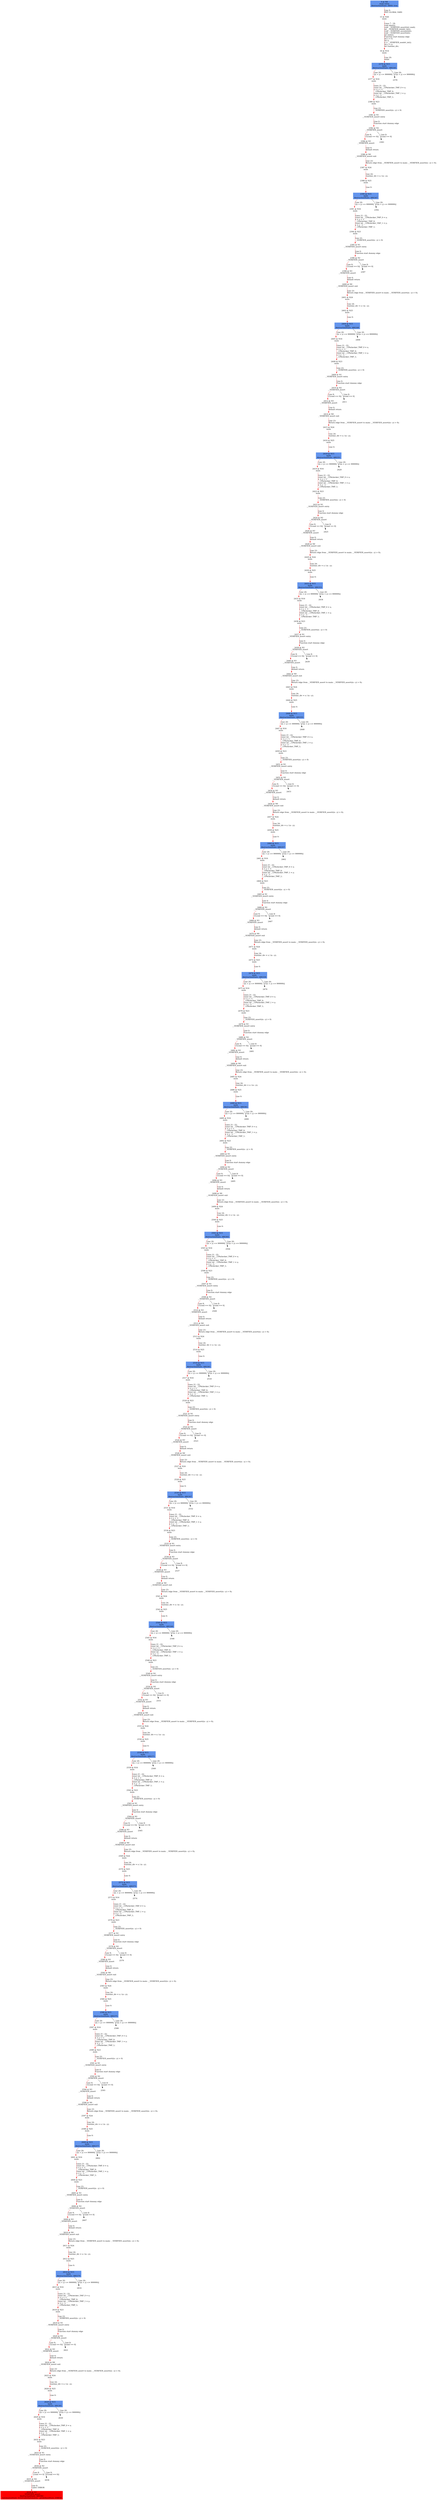 digraph ARG {
node [style="filled" shape="box" color="white"]
0 [fillcolor="cornflowerblue" label="0 @ N8\nmain entry\nAbstractionState: ABS0: true\n" id="0"]
15 [label="15 @ N26\nmain\n" id="15"]
16 [label="16 @ N14\nmain\n" id="16"]
2376 [fillcolor="cornflowerblue" label="2376 @ N15\nmain\nAbstractionState: ABS345\n" id="2376"]
2377 [label="2377 @ N16\nmain\n" id="2377"]
2380 [label="2380 @ N23\nmain\n" id="2380"]
2381 [label="2381 @ N1\n__VERIFIER_assert entry\n" id="2381"]
2382 [label="2382 @ N2\n__VERIFIER_assert\n" id="2382"]
2384 [label="2384 @ N3\n__VERIFIER_assert\n" id="2384"]
2386 [label="2386 @ N0\n__VERIFIER_assert exit\n" id="2386"]
2387 [label="2387 @ N24\nmain\n" id="2387"]
2388 [label="2388 @ N25\nmain\n" id="2388"]
2390 [fillcolor="cornflowerblue" label="2390 @ N15\nmain\nAbstractionState: ABS347\n" id="2390"]
2391 [label="2391 @ N16\nmain\n" id="2391"]
2394 [label="2394 @ N23\nmain\n" id="2394"]
2395 [label="2395 @ N1\n__VERIFIER_assert entry\n" id="2395"]
2396 [label="2396 @ N2\n__VERIFIER_assert\n" id="2396"]
2398 [label="2398 @ N3\n__VERIFIER_assert\n" id="2398"]
2400 [label="2400 @ N0\n__VERIFIER_assert exit\n" id="2400"]
2401 [label="2401 @ N24\nmain\n" id="2401"]
2402 [label="2402 @ N25\nmain\n" id="2402"]
2404 [fillcolor="cornflowerblue" label="2404 @ N15\nmain\nAbstractionState: ABS349\n" id="2404"]
2405 [label="2405 @ N16\nmain\n" id="2405"]
2408 [label="2408 @ N23\nmain\n" id="2408"]
2409 [label="2409 @ N1\n__VERIFIER_assert entry\n" id="2409"]
2410 [label="2410 @ N2\n__VERIFIER_assert\n" id="2410"]
2412 [label="2412 @ N3\n__VERIFIER_assert\n" id="2412"]
2414 [label="2414 @ N0\n__VERIFIER_assert exit\n" id="2414"]
2415 [label="2415 @ N24\nmain\n" id="2415"]
2416 [label="2416 @ N25\nmain\n" id="2416"]
2418 [fillcolor="cornflowerblue" label="2418 @ N15\nmain\nAbstractionState: ABS351\n" id="2418"]
2419 [label="2419 @ N16\nmain\n" id="2419"]
2422 [label="2422 @ N23\nmain\n" id="2422"]
2423 [label="2423 @ N1\n__VERIFIER_assert entry\n" id="2423"]
2424 [label="2424 @ N2\n__VERIFIER_assert\n" id="2424"]
2426 [label="2426 @ N3\n__VERIFIER_assert\n" id="2426"]
2428 [label="2428 @ N0\n__VERIFIER_assert exit\n" id="2428"]
2429 [label="2429 @ N24\nmain\n" id="2429"]
2430 [label="2430 @ N25\nmain\n" id="2430"]
2432 [fillcolor="cornflowerblue" label="2432 @ N15\nmain\nAbstractionState: ABS353\n" id="2432"]
2433 [label="2433 @ N16\nmain\n" id="2433"]
2436 [label="2436 @ N23\nmain\n" id="2436"]
2437 [label="2437 @ N1\n__VERIFIER_assert entry\n" id="2437"]
2438 [label="2438 @ N2\n__VERIFIER_assert\n" id="2438"]
2440 [label="2440 @ N3\n__VERIFIER_assert\n" id="2440"]
2442 [label="2442 @ N0\n__VERIFIER_assert exit\n" id="2442"]
2443 [label="2443 @ N24\nmain\n" id="2443"]
2444 [label="2444 @ N25\nmain\n" id="2444"]
2446 [fillcolor="cornflowerblue" label="2446 @ N15\nmain\nAbstractionState: ABS355\n" id="2446"]
2447 [label="2447 @ N16\nmain\n" id="2447"]
2450 [label="2450 @ N23\nmain\n" id="2450"]
2451 [label="2451 @ N1\n__VERIFIER_assert entry\n" id="2451"]
2452 [label="2452 @ N2\n__VERIFIER_assert\n" id="2452"]
2454 [label="2454 @ N3\n__VERIFIER_assert\n" id="2454"]
2456 [label="2456 @ N0\n__VERIFIER_assert exit\n" id="2456"]
2457 [label="2457 @ N24\nmain\n" id="2457"]
2458 [label="2458 @ N25\nmain\n" id="2458"]
2460 [fillcolor="cornflowerblue" label="2460 @ N15\nmain\nAbstractionState: ABS357\n" id="2460"]
2461 [label="2461 @ N16\nmain\n" id="2461"]
2464 [label="2464 @ N23\nmain\n" id="2464"]
2465 [label="2465 @ N1\n__VERIFIER_assert entry\n" id="2465"]
2466 [label="2466 @ N2\n__VERIFIER_assert\n" id="2466"]
2468 [label="2468 @ N3\n__VERIFIER_assert\n" id="2468"]
2470 [label="2470 @ N0\n__VERIFIER_assert exit\n" id="2470"]
2471 [label="2471 @ N24\nmain\n" id="2471"]
2472 [label="2472 @ N25\nmain\n" id="2472"]
2474 [fillcolor="cornflowerblue" label="2474 @ N15\nmain\nAbstractionState: ABS359\n" id="2474"]
2475 [label="2475 @ N16\nmain\n" id="2475"]
2478 [label="2478 @ N23\nmain\n" id="2478"]
2479 [label="2479 @ N1\n__VERIFIER_assert entry\n" id="2479"]
2480 [label="2480 @ N2\n__VERIFIER_assert\n" id="2480"]
2482 [label="2482 @ N3\n__VERIFIER_assert\n" id="2482"]
2484 [label="2484 @ N0\n__VERIFIER_assert exit\n" id="2484"]
2485 [label="2485 @ N24\nmain\n" id="2485"]
2486 [label="2486 @ N25\nmain\n" id="2486"]
2488 [fillcolor="cornflowerblue" label="2488 @ N15\nmain\nAbstractionState: ABS361\n" id="2488"]
2489 [label="2489 @ N16\nmain\n" id="2489"]
2492 [label="2492 @ N23\nmain\n" id="2492"]
2493 [label="2493 @ N1\n__VERIFIER_assert entry\n" id="2493"]
2494 [label="2494 @ N2\n__VERIFIER_assert\n" id="2494"]
2496 [label="2496 @ N3\n__VERIFIER_assert\n" id="2496"]
2498 [label="2498 @ N0\n__VERIFIER_assert exit\n" id="2498"]
2499 [label="2499 @ N24\nmain\n" id="2499"]
2500 [label="2500 @ N25\nmain\n" id="2500"]
2502 [fillcolor="cornflowerblue" label="2502 @ N15\nmain\nAbstractionState: ABS363\n" id="2502"]
2503 [label="2503 @ N16\nmain\n" id="2503"]
2506 [label="2506 @ N23\nmain\n" id="2506"]
2507 [label="2507 @ N1\n__VERIFIER_assert entry\n" id="2507"]
2508 [label="2508 @ N2\n__VERIFIER_assert\n" id="2508"]
2510 [label="2510 @ N3\n__VERIFIER_assert\n" id="2510"]
2512 [label="2512 @ N0\n__VERIFIER_assert exit\n" id="2512"]
2513 [label="2513 @ N24\nmain\n" id="2513"]
2514 [label="2514 @ N25\nmain\n" id="2514"]
2516 [fillcolor="cornflowerblue" label="2516 @ N15\nmain\nAbstractionState: ABS365\n" id="2516"]
2517 [label="2517 @ N16\nmain\n" id="2517"]
2520 [label="2520 @ N23\nmain\n" id="2520"]
2521 [label="2521 @ N1\n__VERIFIER_assert entry\n" id="2521"]
2522 [label="2522 @ N2\n__VERIFIER_assert\n" id="2522"]
2524 [label="2524 @ N3\n__VERIFIER_assert\n" id="2524"]
2526 [label="2526 @ N0\n__VERIFIER_assert exit\n" id="2526"]
2527 [label="2527 @ N24\nmain\n" id="2527"]
2528 [label="2528 @ N25\nmain\n" id="2528"]
2530 [fillcolor="cornflowerblue" label="2530 @ N15\nmain\nAbstractionState: ABS367\n" id="2530"]
2531 [label="2531 @ N16\nmain\n" id="2531"]
2534 [label="2534 @ N23\nmain\n" id="2534"]
2535 [label="2535 @ N1\n__VERIFIER_assert entry\n" id="2535"]
2536 [label="2536 @ N2\n__VERIFIER_assert\n" id="2536"]
2538 [label="2538 @ N3\n__VERIFIER_assert\n" id="2538"]
2540 [label="2540 @ N0\n__VERIFIER_assert exit\n" id="2540"]
2541 [label="2541 @ N24\nmain\n" id="2541"]
2542 [label="2542 @ N25\nmain\n" id="2542"]
2544 [fillcolor="cornflowerblue" label="2544 @ N15\nmain\nAbstractionState: ABS369\n" id="2544"]
2545 [label="2545 @ N16\nmain\n" id="2545"]
2548 [label="2548 @ N23\nmain\n" id="2548"]
2549 [label="2549 @ N1\n__VERIFIER_assert entry\n" id="2549"]
2550 [label="2550 @ N2\n__VERIFIER_assert\n" id="2550"]
2552 [label="2552 @ N3\n__VERIFIER_assert\n" id="2552"]
2554 [label="2554 @ N0\n__VERIFIER_assert exit\n" id="2554"]
2555 [label="2555 @ N24\nmain\n" id="2555"]
2556 [label="2556 @ N25\nmain\n" id="2556"]
2558 [fillcolor="cornflowerblue" label="2558 @ N15\nmain\nAbstractionState: ABS371\n" id="2558"]
2559 [label="2559 @ N16\nmain\n" id="2559"]
2562 [label="2562 @ N23\nmain\n" id="2562"]
2563 [label="2563 @ N1\n__VERIFIER_assert entry\n" id="2563"]
2564 [label="2564 @ N2\n__VERIFIER_assert\n" id="2564"]
2566 [label="2566 @ N3\n__VERIFIER_assert\n" id="2566"]
2568 [label="2568 @ N0\n__VERIFIER_assert exit\n" id="2568"]
2569 [label="2569 @ N24\nmain\n" id="2569"]
2570 [label="2570 @ N25\nmain\n" id="2570"]
2572 [fillcolor="cornflowerblue" label="2572 @ N15\nmain\nAbstractionState: ABS373\n" id="2572"]
2573 [label="2573 @ N16\nmain\n" id="2573"]
2576 [label="2576 @ N23\nmain\n" id="2576"]
2577 [label="2577 @ N1\n__VERIFIER_assert entry\n" id="2577"]
2578 [label="2578 @ N2\n__VERIFIER_assert\n" id="2578"]
2580 [label="2580 @ N3\n__VERIFIER_assert\n" id="2580"]
2582 [label="2582 @ N0\n__VERIFIER_assert exit\n" id="2582"]
2583 [label="2583 @ N24\nmain\n" id="2583"]
2584 [label="2584 @ N25\nmain\n" id="2584"]
2586 [fillcolor="cornflowerblue" label="2586 @ N15\nmain\nAbstractionState: ABS375\n" id="2586"]
2587 [label="2587 @ N16\nmain\n" id="2587"]
2590 [label="2590 @ N23\nmain\n" id="2590"]
2591 [label="2591 @ N1\n__VERIFIER_assert entry\n" id="2591"]
2592 [label="2592 @ N2\n__VERIFIER_assert\n" id="2592"]
2594 [label="2594 @ N3\n__VERIFIER_assert\n" id="2594"]
2596 [label="2596 @ N0\n__VERIFIER_assert exit\n" id="2596"]
2597 [label="2597 @ N24\nmain\n" id="2597"]
2598 [label="2598 @ N25\nmain\n" id="2598"]
2600 [fillcolor="cornflowerblue" label="2600 @ N15\nmain\nAbstractionState: ABS377\n" id="2600"]
2601 [label="2601 @ N16\nmain\n" id="2601"]
2604 [label="2604 @ N23\nmain\n" id="2604"]
2605 [label="2605 @ N1\n__VERIFIER_assert entry\n" id="2605"]
2606 [label="2606 @ N2\n__VERIFIER_assert\n" id="2606"]
2608 [label="2608 @ N3\n__VERIFIER_assert\n" id="2608"]
2610 [label="2610 @ N0\n__VERIFIER_assert exit\n" id="2610"]
2611 [label="2611 @ N24\nmain\n" id="2611"]
2612 [label="2612 @ N25\nmain\n" id="2612"]
2614 [fillcolor="cornflowerblue" label="2614 @ N15\nmain\nAbstractionState: ABS379\n" id="2614"]
2615 [label="2615 @ N16\nmain\n" id="2615"]
2618 [label="2618 @ N23\nmain\n" id="2618"]
2619 [label="2619 @ N1\n__VERIFIER_assert entry\n" id="2619"]
2620 [label="2620 @ N2\n__VERIFIER_assert\n" id="2620"]
2622 [label="2622 @ N3\n__VERIFIER_assert\n" id="2622"]
2624 [label="2624 @ N0\n__VERIFIER_assert exit\n" id="2624"]
2625 [label="2625 @ N24\nmain\n" id="2625"]
2626 [label="2626 @ N25\nmain\n" id="2626"]
2628 [fillcolor="cornflowerblue" label="2628 @ N15\nmain\nAbstractionState: ABS381\n" id="2628"]
2629 [label="2629 @ N16\nmain\n" id="2629"]
2632 [label="2632 @ N23\nmain\n" id="2632"]
2633 [label="2633 @ N1\n__VERIFIER_assert entry\n" id="2633"]
2634 [label="2634 @ N2\n__VERIFIER_assert\n" id="2634"]
2635 [label="2635 @ N4\n__VERIFIER_assert\n" id="2635"]
2638 [fillcolor="red" label="2638 @ N5\n__VERIFIER_assert\nAbstractionState: ABS382\n AutomatonState: ErrorLabelAutomaton: _predefinedState_ERROR\n" id="2638"]
0 -> 15 [color="red" label="Line 0: \lINIT GLOBAL VARS\l" id="0 -> 15"]
15 -> 16 [color="red" label="Lines 7 - 18: \lvoid abort();\lvoid __VERIFIER_assert(int cond);\lint __VERIFIER_nondet_int();\lvoid __VERIFIER_assume(int);\lvoid __VERIFIER_assert(int);\lint main();\lFunction start dummy edge\lint x = 0;\lint n;\ln = __VERIFIER_nondet_int();\lint y = n;\lint runtime_div;\l" id="15 -> 16"]
16 -> 2376 [color="red" label="Line 20: \lwhile\l" id="16 -> 2376"]
2376 -> 2377 [color="red" label="Line 20: \l[(x + y) <= 999999]\l" id="2376 -> 2377"]
2376 -> 2378 [label="Line 20: \l[!((x + y) <= 999999)]\l" id="2376 -> 2378"]
2377 -> 2380 [color="red" label="Lines 21 - 22: \lconst int __CPAchecker_TMP_0 = x;\lx = x + 1;\l__CPAchecker_TMP_0;\lconst int __CPAchecker_TMP_1 = y;\ly = y - 1;\l__CPAchecker_TMP_1;\l" id="2377 -> 2380"]
2380 -> 2381 [color="red" label="Line 23: \l__VERIFIER_assert((n - y) > 0)\l" id="2380 -> 2381"]
2381 -> 2382 [color="red" label="Line 0: \lFunction start dummy edge\l" id="2381 -> 2382"]
2382 -> 2383 [label="Line 8: \l[cond == 0]\l" id="2382 -> 2383"]
2382 -> 2384 [color="red" label="Line 8: \l[!(cond == 0)]\l" id="2382 -> 2384"]
2384 -> 2386 [color="red" label="Line 0: \ldefault return\l" id="2384 -> 2386"]
2386 -> 2387 [color="red" label="Line 23: \lReturn edge from __VERIFIER_assert to main: __VERIFIER_assert((n - y) > 0);\l" id="2386 -> 2387"]
2387 -> 2388 [color="red" label="Line 24: \lruntime_div = x / (n - y);\l" id="2387 -> 2388"]
2388 -> 2390 [color="red" label="Line 0: \l\l" id="2388 -> 2390"]
2390 -> 2391 [color="red" label="Line 20: \l[(x + y) <= 999999]\l" id="2390 -> 2391"]
2390 -> 2392 [label="Line 20: \l[!((x + y) <= 999999)]\l" id="2390 -> 2392"]
2391 -> 2394 [color="red" label="Lines 21 - 22: \lconst int __CPAchecker_TMP_0 = x;\lx = x + 1;\l__CPAchecker_TMP_0;\lconst int __CPAchecker_TMP_1 = y;\ly = y - 1;\l__CPAchecker_TMP_1;\l" id="2391 -> 2394"]
2394 -> 2395 [color="red" label="Line 23: \l__VERIFIER_assert((n - y) > 0)\l" id="2394 -> 2395"]
2395 -> 2396 [color="red" label="Line 0: \lFunction start dummy edge\l" id="2395 -> 2396"]
2396 -> 2397 [label="Line 8: \l[cond == 0]\l" id="2396 -> 2397"]
2396 -> 2398 [color="red" label="Line 8: \l[!(cond == 0)]\l" id="2396 -> 2398"]
2398 -> 2400 [color="red" label="Line 0: \ldefault return\l" id="2398 -> 2400"]
2400 -> 2401 [color="red" label="Line 23: \lReturn edge from __VERIFIER_assert to main: __VERIFIER_assert((n - y) > 0);\l" id="2400 -> 2401"]
2401 -> 2402 [color="red" label="Line 24: \lruntime_div = x / (n - y);\l" id="2401 -> 2402"]
2402 -> 2404 [color="red" label="Line 0: \l\l" id="2402 -> 2404"]
2404 -> 2405 [color="red" label="Line 20: \l[(x + y) <= 999999]\l" id="2404 -> 2405"]
2404 -> 2406 [label="Line 20: \l[!((x + y) <= 999999)]\l" id="2404 -> 2406"]
2405 -> 2408 [color="red" label="Lines 21 - 22: \lconst int __CPAchecker_TMP_0 = x;\lx = x + 1;\l__CPAchecker_TMP_0;\lconst int __CPAchecker_TMP_1 = y;\ly = y - 1;\l__CPAchecker_TMP_1;\l" id="2405 -> 2408"]
2408 -> 2409 [color="red" label="Line 23: \l__VERIFIER_assert((n - y) > 0)\l" id="2408 -> 2409"]
2409 -> 2410 [color="red" label="Line 0: \lFunction start dummy edge\l" id="2409 -> 2410"]
2410 -> 2411 [label="Line 8: \l[cond == 0]\l" id="2410 -> 2411"]
2410 -> 2412 [color="red" label="Line 8: \l[!(cond == 0)]\l" id="2410 -> 2412"]
2412 -> 2414 [color="red" label="Line 0: \ldefault return\l" id="2412 -> 2414"]
2414 -> 2415 [color="red" label="Line 23: \lReturn edge from __VERIFIER_assert to main: __VERIFIER_assert((n - y) > 0);\l" id="2414 -> 2415"]
2415 -> 2416 [color="red" label="Line 24: \lruntime_div = x / (n - y);\l" id="2415 -> 2416"]
2416 -> 2418 [color="red" label="Line 0: \l\l" id="2416 -> 2418"]
2418 -> 2419 [color="red" label="Line 20: \l[(x + y) <= 999999]\l" id="2418 -> 2419"]
2418 -> 2420 [label="Line 20: \l[!((x + y) <= 999999)]\l" id="2418 -> 2420"]
2419 -> 2422 [color="red" label="Lines 21 - 22: \lconst int __CPAchecker_TMP_0 = x;\lx = x + 1;\l__CPAchecker_TMP_0;\lconst int __CPAchecker_TMP_1 = y;\ly = y - 1;\l__CPAchecker_TMP_1;\l" id="2419 -> 2422"]
2422 -> 2423 [color="red" label="Line 23: \l__VERIFIER_assert((n - y) > 0)\l" id="2422 -> 2423"]
2423 -> 2424 [color="red" label="Line 0: \lFunction start dummy edge\l" id="2423 -> 2424"]
2424 -> 2425 [label="Line 8: \l[cond == 0]\l" id="2424 -> 2425"]
2424 -> 2426 [color="red" label="Line 8: \l[!(cond == 0)]\l" id="2424 -> 2426"]
2426 -> 2428 [color="red" label="Line 0: \ldefault return\l" id="2426 -> 2428"]
2428 -> 2429 [color="red" label="Line 23: \lReturn edge from __VERIFIER_assert to main: __VERIFIER_assert((n - y) > 0);\l" id="2428 -> 2429"]
2429 -> 2430 [color="red" label="Line 24: \lruntime_div = x / (n - y);\l" id="2429 -> 2430"]
2430 -> 2432 [color="red" label="Line 0: \l\l" id="2430 -> 2432"]
2432 -> 2433 [color="red" label="Line 20: \l[(x + y) <= 999999]\l" id="2432 -> 2433"]
2432 -> 2434 [label="Line 20: \l[!((x + y) <= 999999)]\l" id="2432 -> 2434"]
2433 -> 2436 [color="red" label="Lines 21 - 22: \lconst int __CPAchecker_TMP_0 = x;\lx = x + 1;\l__CPAchecker_TMP_0;\lconst int __CPAchecker_TMP_1 = y;\ly = y - 1;\l__CPAchecker_TMP_1;\l" id="2433 -> 2436"]
2436 -> 2437 [color="red" label="Line 23: \l__VERIFIER_assert((n - y) > 0)\l" id="2436 -> 2437"]
2437 -> 2438 [color="red" label="Line 0: \lFunction start dummy edge\l" id="2437 -> 2438"]
2438 -> 2439 [label="Line 8: \l[cond == 0]\l" id="2438 -> 2439"]
2438 -> 2440 [color="red" label="Line 8: \l[!(cond == 0)]\l" id="2438 -> 2440"]
2440 -> 2442 [color="red" label="Line 0: \ldefault return\l" id="2440 -> 2442"]
2442 -> 2443 [color="red" label="Line 23: \lReturn edge from __VERIFIER_assert to main: __VERIFIER_assert((n - y) > 0);\l" id="2442 -> 2443"]
2443 -> 2444 [color="red" label="Line 24: \lruntime_div = x / (n - y);\l" id="2443 -> 2444"]
2444 -> 2446 [color="red" label="Line 0: \l\l" id="2444 -> 2446"]
2446 -> 2447 [color="red" label="Line 20: \l[(x + y) <= 999999]\l" id="2446 -> 2447"]
2446 -> 2448 [label="Line 20: \l[!((x + y) <= 999999)]\l" id="2446 -> 2448"]
2447 -> 2450 [color="red" label="Lines 21 - 22: \lconst int __CPAchecker_TMP_0 = x;\lx = x + 1;\l__CPAchecker_TMP_0;\lconst int __CPAchecker_TMP_1 = y;\ly = y - 1;\l__CPAchecker_TMP_1;\l" id="2447 -> 2450"]
2450 -> 2451 [color="red" label="Line 23: \l__VERIFIER_assert((n - y) > 0)\l" id="2450 -> 2451"]
2451 -> 2452 [color="red" label="Line 0: \lFunction start dummy edge\l" id="2451 -> 2452"]
2452 -> 2453 [label="Line 8: \l[cond == 0]\l" id="2452 -> 2453"]
2452 -> 2454 [color="red" label="Line 8: \l[!(cond == 0)]\l" id="2452 -> 2454"]
2454 -> 2456 [color="red" label="Line 0: \ldefault return\l" id="2454 -> 2456"]
2456 -> 2457 [color="red" label="Line 23: \lReturn edge from __VERIFIER_assert to main: __VERIFIER_assert((n - y) > 0);\l" id="2456 -> 2457"]
2457 -> 2458 [color="red" label="Line 24: \lruntime_div = x / (n - y);\l" id="2457 -> 2458"]
2458 -> 2460 [color="red" label="Line 0: \l\l" id="2458 -> 2460"]
2460 -> 2461 [color="red" label="Line 20: \l[(x + y) <= 999999]\l" id="2460 -> 2461"]
2460 -> 2462 [label="Line 20: \l[!((x + y) <= 999999)]\l" id="2460 -> 2462"]
2461 -> 2464 [color="red" label="Lines 21 - 22: \lconst int __CPAchecker_TMP_0 = x;\lx = x + 1;\l__CPAchecker_TMP_0;\lconst int __CPAchecker_TMP_1 = y;\ly = y - 1;\l__CPAchecker_TMP_1;\l" id="2461 -> 2464"]
2464 -> 2465 [color="red" label="Line 23: \l__VERIFIER_assert((n - y) > 0)\l" id="2464 -> 2465"]
2465 -> 2466 [color="red" label="Line 0: \lFunction start dummy edge\l" id="2465 -> 2466"]
2466 -> 2467 [label="Line 8: \l[cond == 0]\l" id="2466 -> 2467"]
2466 -> 2468 [color="red" label="Line 8: \l[!(cond == 0)]\l" id="2466 -> 2468"]
2468 -> 2470 [color="red" label="Line 0: \ldefault return\l" id="2468 -> 2470"]
2470 -> 2471 [color="red" label="Line 23: \lReturn edge from __VERIFIER_assert to main: __VERIFIER_assert((n - y) > 0);\l" id="2470 -> 2471"]
2471 -> 2472 [color="red" label="Line 24: \lruntime_div = x / (n - y);\l" id="2471 -> 2472"]
2472 -> 2474 [color="red" label="Line 0: \l\l" id="2472 -> 2474"]
2474 -> 2475 [color="red" label="Line 20: \l[(x + y) <= 999999]\l" id="2474 -> 2475"]
2474 -> 2476 [label="Line 20: \l[!((x + y) <= 999999)]\l" id="2474 -> 2476"]
2475 -> 2478 [color="red" label="Lines 21 - 22: \lconst int __CPAchecker_TMP_0 = x;\lx = x + 1;\l__CPAchecker_TMP_0;\lconst int __CPAchecker_TMP_1 = y;\ly = y - 1;\l__CPAchecker_TMP_1;\l" id="2475 -> 2478"]
2478 -> 2479 [color="red" label="Line 23: \l__VERIFIER_assert((n - y) > 0)\l" id="2478 -> 2479"]
2479 -> 2480 [color="red" label="Line 0: \lFunction start dummy edge\l" id="2479 -> 2480"]
2480 -> 2481 [label="Line 8: \l[cond == 0]\l" id="2480 -> 2481"]
2480 -> 2482 [color="red" label="Line 8: \l[!(cond == 0)]\l" id="2480 -> 2482"]
2482 -> 2484 [color="red" label="Line 0: \ldefault return\l" id="2482 -> 2484"]
2484 -> 2485 [color="red" label="Line 23: \lReturn edge from __VERIFIER_assert to main: __VERIFIER_assert((n - y) > 0);\l" id="2484 -> 2485"]
2485 -> 2486 [color="red" label="Line 24: \lruntime_div = x / (n - y);\l" id="2485 -> 2486"]
2486 -> 2488 [color="red" label="Line 0: \l\l" id="2486 -> 2488"]
2488 -> 2489 [color="red" label="Line 20: \l[(x + y) <= 999999]\l" id="2488 -> 2489"]
2488 -> 2490 [label="Line 20: \l[!((x + y) <= 999999)]\l" id="2488 -> 2490"]
2489 -> 2492 [color="red" label="Lines 21 - 22: \lconst int __CPAchecker_TMP_0 = x;\lx = x + 1;\l__CPAchecker_TMP_0;\lconst int __CPAchecker_TMP_1 = y;\ly = y - 1;\l__CPAchecker_TMP_1;\l" id="2489 -> 2492"]
2492 -> 2493 [color="red" label="Line 23: \l__VERIFIER_assert((n - y) > 0)\l" id="2492 -> 2493"]
2493 -> 2494 [color="red" label="Line 0: \lFunction start dummy edge\l" id="2493 -> 2494"]
2494 -> 2495 [label="Line 8: \l[cond == 0]\l" id="2494 -> 2495"]
2494 -> 2496 [color="red" label="Line 8: \l[!(cond == 0)]\l" id="2494 -> 2496"]
2496 -> 2498 [color="red" label="Line 0: \ldefault return\l" id="2496 -> 2498"]
2498 -> 2499 [color="red" label="Line 23: \lReturn edge from __VERIFIER_assert to main: __VERIFIER_assert((n - y) > 0);\l" id="2498 -> 2499"]
2499 -> 2500 [color="red" label="Line 24: \lruntime_div = x / (n - y);\l" id="2499 -> 2500"]
2500 -> 2502 [color="red" label="Line 0: \l\l" id="2500 -> 2502"]
2502 -> 2503 [color="red" label="Line 20: \l[(x + y) <= 999999]\l" id="2502 -> 2503"]
2502 -> 2504 [label="Line 20: \l[!((x + y) <= 999999)]\l" id="2502 -> 2504"]
2503 -> 2506 [color="red" label="Lines 21 - 22: \lconst int __CPAchecker_TMP_0 = x;\lx = x + 1;\l__CPAchecker_TMP_0;\lconst int __CPAchecker_TMP_1 = y;\ly = y - 1;\l__CPAchecker_TMP_1;\l" id="2503 -> 2506"]
2506 -> 2507 [color="red" label="Line 23: \l__VERIFIER_assert((n - y) > 0)\l" id="2506 -> 2507"]
2507 -> 2508 [color="red" label="Line 0: \lFunction start dummy edge\l" id="2507 -> 2508"]
2508 -> 2509 [label="Line 8: \l[cond == 0]\l" id="2508 -> 2509"]
2508 -> 2510 [color="red" label="Line 8: \l[!(cond == 0)]\l" id="2508 -> 2510"]
2510 -> 2512 [color="red" label="Line 0: \ldefault return\l" id="2510 -> 2512"]
2512 -> 2513 [color="red" label="Line 23: \lReturn edge from __VERIFIER_assert to main: __VERIFIER_assert((n - y) > 0);\l" id="2512 -> 2513"]
2513 -> 2514 [color="red" label="Line 24: \lruntime_div = x / (n - y);\l" id="2513 -> 2514"]
2514 -> 2516 [color="red" label="Line 0: \l\l" id="2514 -> 2516"]
2516 -> 2517 [color="red" label="Line 20: \l[(x + y) <= 999999]\l" id="2516 -> 2517"]
2516 -> 2518 [label="Line 20: \l[!((x + y) <= 999999)]\l" id="2516 -> 2518"]
2517 -> 2520 [color="red" label="Lines 21 - 22: \lconst int __CPAchecker_TMP_0 = x;\lx = x + 1;\l__CPAchecker_TMP_0;\lconst int __CPAchecker_TMP_1 = y;\ly = y - 1;\l__CPAchecker_TMP_1;\l" id="2517 -> 2520"]
2520 -> 2521 [color="red" label="Line 23: \l__VERIFIER_assert((n - y) > 0)\l" id="2520 -> 2521"]
2521 -> 2522 [color="red" label="Line 0: \lFunction start dummy edge\l" id="2521 -> 2522"]
2522 -> 2523 [label="Line 8: \l[cond == 0]\l" id="2522 -> 2523"]
2522 -> 2524 [color="red" label="Line 8: \l[!(cond == 0)]\l" id="2522 -> 2524"]
2524 -> 2526 [color="red" label="Line 0: \ldefault return\l" id="2524 -> 2526"]
2526 -> 2527 [color="red" label="Line 23: \lReturn edge from __VERIFIER_assert to main: __VERIFIER_assert((n - y) > 0);\l" id="2526 -> 2527"]
2527 -> 2528 [color="red" label="Line 24: \lruntime_div = x / (n - y);\l" id="2527 -> 2528"]
2528 -> 2530 [color="red" label="Line 0: \l\l" id="2528 -> 2530"]
2530 -> 2531 [color="red" label="Line 20: \l[(x + y) <= 999999]\l" id="2530 -> 2531"]
2530 -> 2532 [label="Line 20: \l[!((x + y) <= 999999)]\l" id="2530 -> 2532"]
2531 -> 2534 [color="red" label="Lines 21 - 22: \lconst int __CPAchecker_TMP_0 = x;\lx = x + 1;\l__CPAchecker_TMP_0;\lconst int __CPAchecker_TMP_1 = y;\ly = y - 1;\l__CPAchecker_TMP_1;\l" id="2531 -> 2534"]
2534 -> 2535 [color="red" label="Line 23: \l__VERIFIER_assert((n - y) > 0)\l" id="2534 -> 2535"]
2535 -> 2536 [color="red" label="Line 0: \lFunction start dummy edge\l" id="2535 -> 2536"]
2536 -> 2537 [label="Line 8: \l[cond == 0]\l" id="2536 -> 2537"]
2536 -> 2538 [color="red" label="Line 8: \l[!(cond == 0)]\l" id="2536 -> 2538"]
2538 -> 2540 [color="red" label="Line 0: \ldefault return\l" id="2538 -> 2540"]
2540 -> 2541 [color="red" label="Line 23: \lReturn edge from __VERIFIER_assert to main: __VERIFIER_assert((n - y) > 0);\l" id="2540 -> 2541"]
2541 -> 2542 [color="red" label="Line 24: \lruntime_div = x / (n - y);\l" id="2541 -> 2542"]
2542 -> 2544 [color="red" label="Line 0: \l\l" id="2542 -> 2544"]
2544 -> 2545 [color="red" label="Line 20: \l[(x + y) <= 999999]\l" id="2544 -> 2545"]
2544 -> 2546 [label="Line 20: \l[!((x + y) <= 999999)]\l" id="2544 -> 2546"]
2545 -> 2548 [color="red" label="Lines 21 - 22: \lconst int __CPAchecker_TMP_0 = x;\lx = x + 1;\l__CPAchecker_TMP_0;\lconst int __CPAchecker_TMP_1 = y;\ly = y - 1;\l__CPAchecker_TMP_1;\l" id="2545 -> 2548"]
2548 -> 2549 [color="red" label="Line 23: \l__VERIFIER_assert((n - y) > 0)\l" id="2548 -> 2549"]
2549 -> 2550 [color="red" label="Line 0: \lFunction start dummy edge\l" id="2549 -> 2550"]
2550 -> 2551 [label="Line 8: \l[cond == 0]\l" id="2550 -> 2551"]
2550 -> 2552 [color="red" label="Line 8: \l[!(cond == 0)]\l" id="2550 -> 2552"]
2552 -> 2554 [color="red" label="Line 0: \ldefault return\l" id="2552 -> 2554"]
2554 -> 2555 [color="red" label="Line 23: \lReturn edge from __VERIFIER_assert to main: __VERIFIER_assert((n - y) > 0);\l" id="2554 -> 2555"]
2555 -> 2556 [color="red" label="Line 24: \lruntime_div = x / (n - y);\l" id="2555 -> 2556"]
2556 -> 2558 [color="red" label="Line 0: \l\l" id="2556 -> 2558"]
2558 -> 2559 [color="red" label="Line 20: \l[(x + y) <= 999999]\l" id="2558 -> 2559"]
2558 -> 2560 [label="Line 20: \l[!((x + y) <= 999999)]\l" id="2558 -> 2560"]
2559 -> 2562 [color="red" label="Lines 21 - 22: \lconst int __CPAchecker_TMP_0 = x;\lx = x + 1;\l__CPAchecker_TMP_0;\lconst int __CPAchecker_TMP_1 = y;\ly = y - 1;\l__CPAchecker_TMP_1;\l" id="2559 -> 2562"]
2562 -> 2563 [color="red" label="Line 23: \l__VERIFIER_assert((n - y) > 0)\l" id="2562 -> 2563"]
2563 -> 2564 [color="red" label="Line 0: \lFunction start dummy edge\l" id="2563 -> 2564"]
2564 -> 2565 [label="Line 8: \l[cond == 0]\l" id="2564 -> 2565"]
2564 -> 2566 [color="red" label="Line 8: \l[!(cond == 0)]\l" id="2564 -> 2566"]
2566 -> 2568 [color="red" label="Line 0: \ldefault return\l" id="2566 -> 2568"]
2568 -> 2569 [color="red" label="Line 23: \lReturn edge from __VERIFIER_assert to main: __VERIFIER_assert((n - y) > 0);\l" id="2568 -> 2569"]
2569 -> 2570 [color="red" label="Line 24: \lruntime_div = x / (n - y);\l" id="2569 -> 2570"]
2570 -> 2572 [color="red" label="Line 0: \l\l" id="2570 -> 2572"]
2572 -> 2573 [color="red" label="Line 20: \l[(x + y) <= 999999]\l" id="2572 -> 2573"]
2572 -> 2574 [label="Line 20: \l[!((x + y) <= 999999)]\l" id="2572 -> 2574"]
2573 -> 2576 [color="red" label="Lines 21 - 22: \lconst int __CPAchecker_TMP_0 = x;\lx = x + 1;\l__CPAchecker_TMP_0;\lconst int __CPAchecker_TMP_1 = y;\ly = y - 1;\l__CPAchecker_TMP_1;\l" id="2573 -> 2576"]
2576 -> 2577 [color="red" label="Line 23: \l__VERIFIER_assert((n - y) > 0)\l" id="2576 -> 2577"]
2577 -> 2578 [color="red" label="Line 0: \lFunction start dummy edge\l" id="2577 -> 2578"]
2578 -> 2579 [label="Line 8: \l[cond == 0]\l" id="2578 -> 2579"]
2578 -> 2580 [color="red" label="Line 8: \l[!(cond == 0)]\l" id="2578 -> 2580"]
2580 -> 2582 [color="red" label="Line 0: \ldefault return\l" id="2580 -> 2582"]
2582 -> 2583 [color="red" label="Line 23: \lReturn edge from __VERIFIER_assert to main: __VERIFIER_assert((n - y) > 0);\l" id="2582 -> 2583"]
2583 -> 2584 [color="red" label="Line 24: \lruntime_div = x / (n - y);\l" id="2583 -> 2584"]
2584 -> 2586 [color="red" label="Line 0: \l\l" id="2584 -> 2586"]
2586 -> 2587 [color="red" label="Line 20: \l[(x + y) <= 999999]\l" id="2586 -> 2587"]
2586 -> 2588 [label="Line 20: \l[!((x + y) <= 999999)]\l" id="2586 -> 2588"]
2587 -> 2590 [color="red" label="Lines 21 - 22: \lconst int __CPAchecker_TMP_0 = x;\lx = x + 1;\l__CPAchecker_TMP_0;\lconst int __CPAchecker_TMP_1 = y;\ly = y - 1;\l__CPAchecker_TMP_1;\l" id="2587 -> 2590"]
2590 -> 2591 [color="red" label="Line 23: \l__VERIFIER_assert((n - y) > 0)\l" id="2590 -> 2591"]
2591 -> 2592 [color="red" label="Line 0: \lFunction start dummy edge\l" id="2591 -> 2592"]
2592 -> 2593 [label="Line 8: \l[cond == 0]\l" id="2592 -> 2593"]
2592 -> 2594 [color="red" label="Line 8: \l[!(cond == 0)]\l" id="2592 -> 2594"]
2594 -> 2596 [color="red" label="Line 0: \ldefault return\l" id="2594 -> 2596"]
2596 -> 2597 [color="red" label="Line 23: \lReturn edge from __VERIFIER_assert to main: __VERIFIER_assert((n - y) > 0);\l" id="2596 -> 2597"]
2597 -> 2598 [color="red" label="Line 24: \lruntime_div = x / (n - y);\l" id="2597 -> 2598"]
2598 -> 2600 [color="red" label="Line 0: \l\l" id="2598 -> 2600"]
2600 -> 2601 [color="red" label="Line 20: \l[(x + y) <= 999999]\l" id="2600 -> 2601"]
2600 -> 2602 [label="Line 20: \l[!((x + y) <= 999999)]\l" id="2600 -> 2602"]
2601 -> 2604 [color="red" label="Lines 21 - 22: \lconst int __CPAchecker_TMP_0 = x;\lx = x + 1;\l__CPAchecker_TMP_0;\lconst int __CPAchecker_TMP_1 = y;\ly = y - 1;\l__CPAchecker_TMP_1;\l" id="2601 -> 2604"]
2604 -> 2605 [color="red" label="Line 23: \l__VERIFIER_assert((n - y) > 0)\l" id="2604 -> 2605"]
2605 -> 2606 [color="red" label="Line 0: \lFunction start dummy edge\l" id="2605 -> 2606"]
2606 -> 2607 [label="Line 8: \l[cond == 0]\l" id="2606 -> 2607"]
2606 -> 2608 [color="red" label="Line 8: \l[!(cond == 0)]\l" id="2606 -> 2608"]
2608 -> 2610 [color="red" label="Line 0: \ldefault return\l" id="2608 -> 2610"]
2610 -> 2611 [color="red" label="Line 23: \lReturn edge from __VERIFIER_assert to main: __VERIFIER_assert((n - y) > 0);\l" id="2610 -> 2611"]
2611 -> 2612 [color="red" label="Line 24: \lruntime_div = x / (n - y);\l" id="2611 -> 2612"]
2612 -> 2614 [color="red" label="Line 0: \l\l" id="2612 -> 2614"]
2614 -> 2615 [color="red" label="Line 20: \l[(x + y) <= 999999]\l" id="2614 -> 2615"]
2614 -> 2616 [label="Line 20: \l[!((x + y) <= 999999)]\l" id="2614 -> 2616"]
2615 -> 2618 [color="red" label="Lines 21 - 22: \lconst int __CPAchecker_TMP_0 = x;\lx = x + 1;\l__CPAchecker_TMP_0;\lconst int __CPAchecker_TMP_1 = y;\ly = y - 1;\l__CPAchecker_TMP_1;\l" id="2615 -> 2618"]
2618 -> 2619 [color="red" label="Line 23: \l__VERIFIER_assert((n - y) > 0)\l" id="2618 -> 2619"]
2619 -> 2620 [color="red" label="Line 0: \lFunction start dummy edge\l" id="2619 -> 2620"]
2620 -> 2621 [label="Line 8: \l[cond == 0]\l" id="2620 -> 2621"]
2620 -> 2622 [color="red" label="Line 8: \l[!(cond == 0)]\l" id="2620 -> 2622"]
2622 -> 2624 [color="red" label="Line 0: \ldefault return\l" id="2622 -> 2624"]
2624 -> 2625 [color="red" label="Line 23: \lReturn edge from __VERIFIER_assert to main: __VERIFIER_assert((n - y) > 0);\l" id="2624 -> 2625"]
2625 -> 2626 [color="red" label="Line 24: \lruntime_div = x / (n - y);\l" id="2625 -> 2626"]
2626 -> 2628 [color="red" label="Line 0: \l\l" id="2626 -> 2628"]
2628 -> 2629 [color="red" label="Line 20: \l[(x + y) <= 999999]\l" id="2628 -> 2629"]
2628 -> 2630 [label="Line 20: \l[!((x + y) <= 999999)]\l" id="2628 -> 2630"]
2629 -> 2632 [color="red" label="Lines 21 - 22: \lconst int __CPAchecker_TMP_0 = x;\lx = x + 1;\l__CPAchecker_TMP_0;\lconst int __CPAchecker_TMP_1 = y;\ly = y - 1;\l__CPAchecker_TMP_1;\l" id="2629 -> 2632"]
2632 -> 2633 [color="red" label="Line 23: \l__VERIFIER_assert((n - y) > 0)\l" id="2632 -> 2633"]
2633 -> 2634 [color="red" label="Line 0: \lFunction start dummy edge\l" id="2633 -> 2634"]
2634 -> 2635 [color="red" label="Line 8: \l[cond == 0]\l" id="2634 -> 2635"]
2634 -> 2636 [label="Line 8: \l[!(cond == 0)]\l" id="2634 -> 2636"]
2635 -> 2638 [color="red" label="Line 8: \lLabel: ERROR\l" id="2635 -> 2638"]
}
